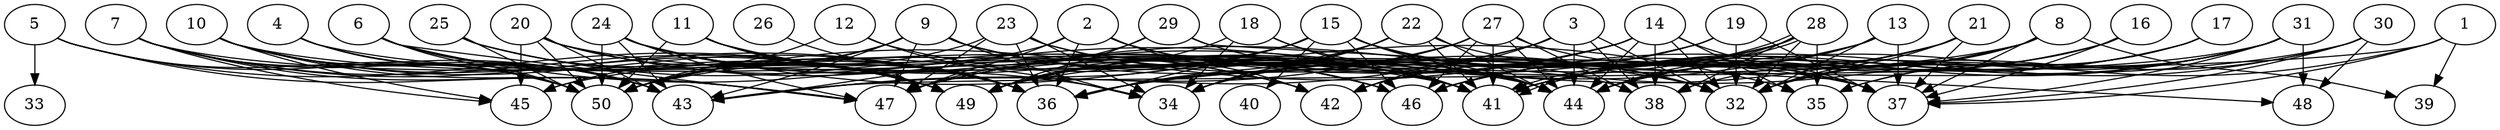 // DAG automatically generated by daggen at Thu Oct  3 14:07:57 2019
// ./daggen --dot -n 50 --ccr 0.4 --fat 0.9 --regular 0.5 --density 0.6 --mindata 5242880 --maxdata 52428800 
digraph G {
  1 [size="44812800", alpha="0.01", expect_size="17925120"] 
  1 -> 37 [size ="17925120"]
  1 -> 39 [size ="17925120"]
  1 -> 43 [size ="17925120"]
  1 -> 44 [size ="17925120"]
  2 [size="57326080", alpha="0.15", expect_size="22930432"] 
  2 -> 32 [size ="22930432"]
  2 -> 36 [size ="22930432"]
  2 -> 42 [size ="22930432"]
  2 -> 43 [size ="22930432"]
  2 -> 44 [size ="22930432"]
  2 -> 47 [size ="22930432"]
  3 [size="35532800", alpha="0.13", expect_size="14213120"] 
  3 -> 32 [size ="14213120"]
  3 -> 36 [size ="14213120"]
  3 -> 38 [size ="14213120"]
  3 -> 42 [size ="14213120"]
  3 -> 43 [size ="14213120"]
  3 -> 44 [size ="14213120"]
  4 [size="57052160", alpha="0.18", expect_size="22820864"] 
  4 -> 32 [size ="22820864"]
  4 -> 43 [size ="22820864"]
  4 -> 50 [size ="22820864"]
  5 [size="96834560", alpha="0.07", expect_size="38733824"] 
  5 -> 33 [size ="38733824"]
  5 -> 43 [size ="38733824"]
  5 -> 47 [size ="38733824"]
  5 -> 49 [size ="38733824"]
  5 -> 50 [size ="38733824"]
  6 [size="16506880", alpha="0.05", expect_size="6602752"] 
  6 -> 36 [size ="6602752"]
  6 -> 41 [size ="6602752"]
  6 -> 43 [size ="6602752"]
  6 -> 47 [size ="6602752"]
  6 -> 49 [size ="6602752"]
  6 -> 50 [size ="6602752"]
  7 [size="46241280", alpha="0.04", expect_size="18496512"] 
  7 -> 36 [size ="18496512"]
  7 -> 41 [size ="18496512"]
  7 -> 43 [size ="18496512"]
  7 -> 45 [size ="18496512"]
  7 -> 47 [size ="18496512"]
  7 -> 49 [size ="18496512"]
  7 -> 50 [size ="18496512"]
  8 [size="70801920", alpha="0.04", expect_size="28320768"] 
  8 -> 32 [size ="28320768"]
  8 -> 37 [size ="28320768"]
  8 -> 39 [size ="28320768"]
  8 -> 41 [size ="28320768"]
  8 -> 44 [size ="28320768"]
  8 -> 45 [size ="28320768"]
  8 -> 47 [size ="28320768"]
  9 [size="84963840", alpha="0.12", expect_size="33985536"] 
  9 -> 32 [size ="33985536"]
  9 -> 34 [size ="33985536"]
  9 -> 41 [size ="33985536"]
  9 -> 43 [size ="33985536"]
  9 -> 44 [size ="33985536"]
  9 -> 45 [size ="33985536"]
  9 -> 46 [size ="33985536"]
  9 -> 47 [size ="33985536"]
  9 -> 50 [size ="33985536"]
  10 [size="27271680", alpha="0.00", expect_size="10908672"] 
  10 -> 36 [size ="10908672"]
  10 -> 43 [size ="10908672"]
  10 -> 44 [size ="10908672"]
  10 -> 45 [size ="10908672"]
  10 -> 47 [size ="10908672"]
  10 -> 49 [size ="10908672"]
  10 -> 50 [size ="10908672"]
  11 [size="15459840", alpha="0.18", expect_size="6183936"] 
  11 -> 36 [size ="6183936"]
  11 -> 41 [size ="6183936"]
  11 -> 46 [size ="6183936"]
  11 -> 49 [size ="6183936"]
  11 -> 50 [size ="6183936"]
  12 [size="22090240", alpha="0.15", expect_size="8836096"] 
  12 -> 34 [size ="8836096"]
  12 -> 41 [size ="8836096"]
  12 -> 50 [size ="8836096"]
  13 [size="110364160", alpha="0.02", expect_size="44145664"] 
  13 -> 32 [size ="44145664"]
  13 -> 37 [size ="44145664"]
  13 -> 44 [size ="44145664"]
  13 -> 46 [size ="44145664"]
  13 -> 47 [size ="44145664"]
  14 [size="66862080", alpha="0.10", expect_size="26744832"] 
  14 -> 32 [size ="26744832"]
  14 -> 34 [size ="26744832"]
  14 -> 35 [size ="26744832"]
  14 -> 36 [size ="26744832"]
  14 -> 37 [size ="26744832"]
  14 -> 38 [size ="26744832"]
  14 -> 44 [size ="26744832"]
  14 -> 47 [size ="26744832"]
  14 -> 50 [size ="26744832"]
  15 [size="57914880", alpha="0.20", expect_size="23165952"] 
  15 -> 32 [size ="23165952"]
  15 -> 36 [size ="23165952"]
  15 -> 37 [size ="23165952"]
  15 -> 38 [size ="23165952"]
  15 -> 40 [size ="23165952"]
  15 -> 43 [size ="23165952"]
  15 -> 44 [size ="23165952"]
  15 -> 46 [size ="23165952"]
  15 -> 49 [size ="23165952"]
  15 -> 50 [size ="23165952"]
  16 [size="96657920", alpha="0.13", expect_size="38663168"] 
  16 -> 32 [size ="38663168"]
  16 -> 37 [size ="38663168"]
  16 -> 41 [size ="38663168"]
  16 -> 46 [size ="38663168"]
  17 [size="125196800", alpha="0.14", expect_size="50078720"] 
  17 -> 32 [size ="50078720"]
  17 -> 35 [size ="50078720"]
  17 -> 41 [size ="50078720"]
  17 -> 44 [size ="50078720"]
  18 [size="29606400", alpha="0.10", expect_size="11842560"] 
  18 -> 34 [size ="11842560"]
  18 -> 41 [size ="11842560"]
  18 -> 44 [size ="11842560"]
  18 -> 49 [size ="11842560"]
  19 [size="52480000", alpha="0.08", expect_size="20992000"] 
  19 -> 32 [size ="20992000"]
  19 -> 34 [size ="20992000"]
  19 -> 37 [size ="20992000"]
  19 -> 42 [size ="20992000"]
  19 -> 49 [size ="20992000"]
  20 [size="120752640", alpha="0.12", expect_size="48301056"] 
  20 -> 37 [size ="48301056"]
  20 -> 42 [size ="48301056"]
  20 -> 43 [size ="48301056"]
  20 -> 45 [size ="48301056"]
  20 -> 46 [size ="48301056"]
  20 -> 49 [size ="48301056"]
  20 -> 50 [size ="48301056"]
  21 [size="123156480", alpha="0.01", expect_size="49262592"] 
  21 -> 32 [size ="49262592"]
  21 -> 36 [size ="49262592"]
  21 -> 37 [size ="49262592"]
  21 -> 41 [size ="49262592"]
  21 -> 44 [size ="49262592"]
  21 -> 46 [size ="49262592"]
  22 [size="110325760", alpha="0.18", expect_size="44130304"] 
  22 -> 34 [size ="44130304"]
  22 -> 36 [size ="44130304"]
  22 -> 37 [size ="44130304"]
  22 -> 41 [size ="44130304"]
  22 -> 44 [size ="44130304"]
  22 -> 49 [size ="44130304"]
  23 [size="79897600", alpha="0.18", expect_size="31959040"] 
  23 -> 32 [size ="31959040"]
  23 -> 34 [size ="31959040"]
  23 -> 36 [size ="31959040"]
  23 -> 41 [size ="31959040"]
  23 -> 47 [size ="31959040"]
  23 -> 50 [size ="31959040"]
  24 [size="93821440", alpha="0.06", expect_size="37528576"] 
  24 -> 34 [size ="37528576"]
  24 -> 35 [size ="37528576"]
  24 -> 36 [size ="37528576"]
  24 -> 43 [size ="37528576"]
  24 -> 46 [size ="37528576"]
  24 -> 47 [size ="37528576"]
  24 -> 49 [size ="37528576"]
  24 -> 50 [size ="37528576"]
  25 [size="36577280", alpha="0.08", expect_size="14630912"] 
  25 -> 36 [size ="14630912"]
  25 -> 42 [size ="14630912"]
  25 -> 49 [size ="14630912"]
  25 -> 50 [size ="14630912"]
  26 [size="34007040", alpha="0.11", expect_size="13602816"] 
  26 -> 36 [size ="13602816"]
  27 [size="109731840", alpha="0.19", expect_size="43892736"] 
  27 -> 34 [size ="43892736"]
  27 -> 36 [size ="43892736"]
  27 -> 37 [size ="43892736"]
  27 -> 38 [size ="43892736"]
  27 -> 41 [size ="43892736"]
  27 -> 43 [size ="43892736"]
  27 -> 44 [size ="43892736"]
  27 -> 46 [size ="43892736"]
  28 [size="71964160", alpha="0.18", expect_size="28785664"] 
  28 -> 32 [size ="28785664"]
  28 -> 35 [size ="28785664"]
  28 -> 38 [size ="28785664"]
  28 -> 41 [size ="28785664"]
  28 -> 41 [size ="28785664"]
  28 -> 42 [size ="28785664"]
  28 -> 44 [size ="28785664"]
  28 -> 46 [size ="28785664"]
  28 -> 49 [size ="28785664"]
  29 [size="15165440", alpha="0.08", expect_size="6066176"] 
  29 -> 41 [size ="6066176"]
  29 -> 47 [size ="6066176"]
  29 -> 48 [size ="6066176"]
  29 -> 49 [size ="6066176"]
  30 [size="63961600", alpha="0.00", expect_size="25584640"] 
  30 -> 32 [size ="25584640"]
  30 -> 37 [size ="25584640"]
  30 -> 41 [size ="25584640"]
  30 -> 48 [size ="25584640"]
  30 -> 50 [size ="25584640"]
  31 [size="17185280", alpha="0.14", expect_size="6874112"] 
  31 -> 32 [size ="6874112"]
  31 -> 35 [size ="6874112"]
  31 -> 37 [size ="6874112"]
  31 -> 38 [size ="6874112"]
  31 -> 41 [size ="6874112"]
  31 -> 46 [size ="6874112"]
  31 -> 48 [size ="6874112"]
  31 -> 49 [size ="6874112"]
  32 [size="24504320", alpha="0.08", expect_size="9801728"] 
  33 [size="130140160", alpha="0.19", expect_size="52056064"] 
  34 [size="120591360", alpha="0.19", expect_size="48236544"] 
  35 [size="39800320", alpha="0.07", expect_size="15920128"] 
  36 [size="89461760", alpha="0.09", expect_size="35784704"] 
  37 [size="37048320", alpha="0.10", expect_size="14819328"] 
  38 [size="33661440", alpha="0.14", expect_size="13464576"] 
  39 [size="19028480", alpha="0.04", expect_size="7611392"] 
  40 [size="65011200", alpha="0.13", expect_size="26004480"] 
  41 [size="67809280", alpha="0.00", expect_size="27123712"] 
  42 [size="29772800", alpha="0.04", expect_size="11909120"] 
  43 [size="77852160", alpha="0.19", expect_size="31140864"] 
  44 [size="73374720", alpha="0.08", expect_size="29349888"] 
  45 [size="70100480", alpha="0.01", expect_size="28040192"] 
  46 [size="112837120", alpha="0.17", expect_size="45134848"] 
  47 [size="49205760", alpha="0.10", expect_size="19682304"] 
  48 [size="109260800", alpha="0.13", expect_size="43704320"] 
  49 [size="73576960", alpha="0.16", expect_size="29430784"] 
  50 [size="99486720", alpha="0.08", expect_size="39794688"] 
}
